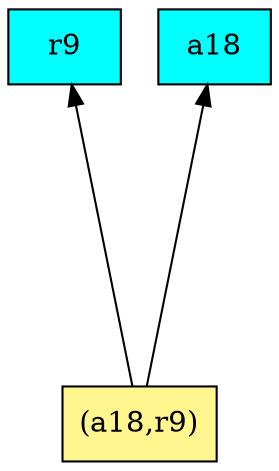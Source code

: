 digraph G {
rankdir=BT;ranksep="2.0";
"r9" [shape=record,fillcolor=cyan,style=filled,label="{r9}"];
"(a18,r9)" [shape=record,fillcolor=khaki1,style=filled,label="{(a18,r9)}"];
"a18" [shape=record,fillcolor=cyan,style=filled,label="{a18}"];
"(a18,r9)" -> "r9"
"(a18,r9)" -> "a18"
}